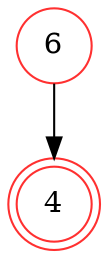 digraph {   
    node [shape = doublecircle, color = firebrick1] 4 ;
    node [shape = circle];
    node [color= firebrick1];
    6 -> 4;	
}